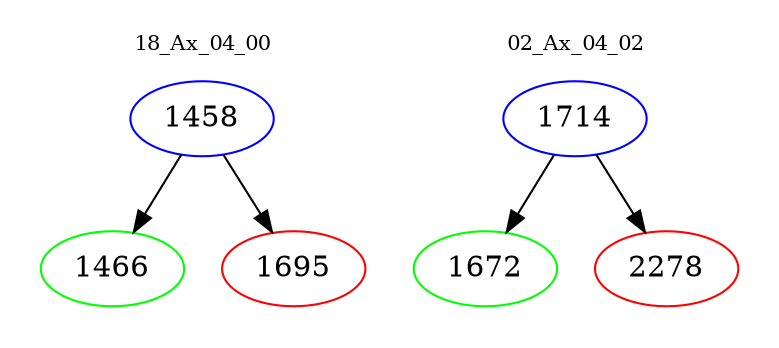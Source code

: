 digraph{
subgraph cluster_0 {
color = white
label = "18_Ax_04_00";
fontsize=10;
T0_1458 [label="1458", color="blue"]
T0_1458 -> T0_1466 [color="black"]
T0_1466 [label="1466", color="green"]
T0_1458 -> T0_1695 [color="black"]
T0_1695 [label="1695", color="red"]
}
subgraph cluster_1 {
color = white
label = "02_Ax_04_02";
fontsize=10;
T1_1714 [label="1714", color="blue"]
T1_1714 -> T1_1672 [color="black"]
T1_1672 [label="1672", color="green"]
T1_1714 -> T1_2278 [color="black"]
T1_2278 [label="2278", color="red"]
}
}
